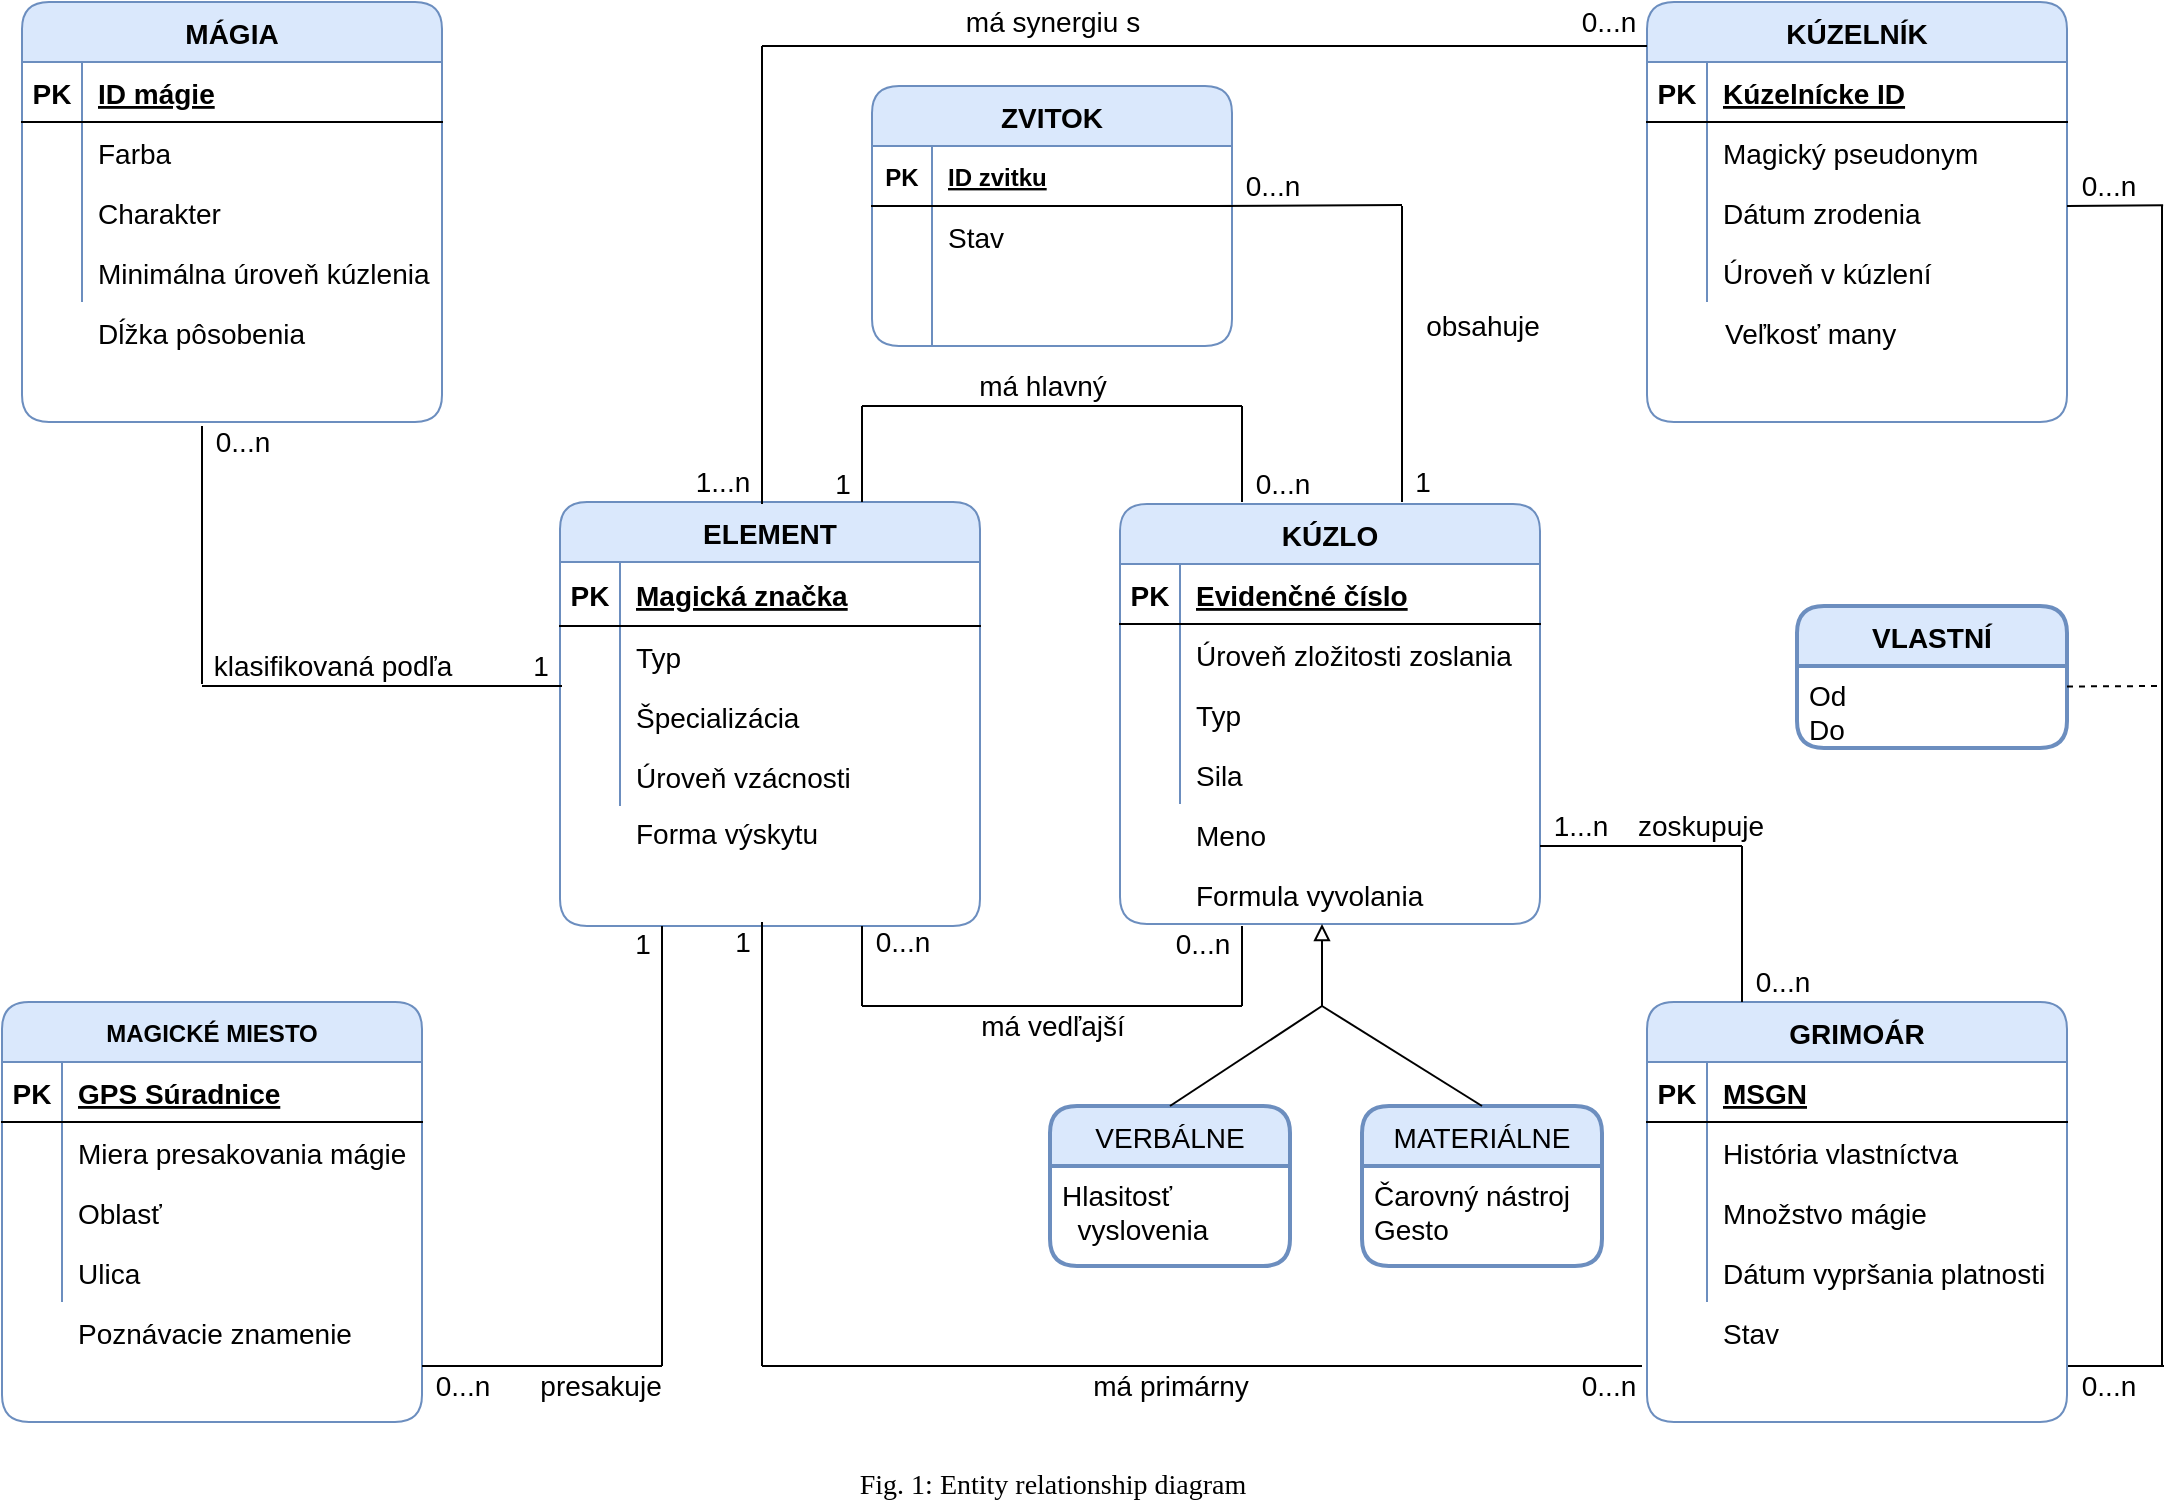 <mxfile version="14.2.9" type="device"><diagram id="OOEVbrGCbxRUH71vPiX_" name="Page-1"><mxGraphModel dx="1722" dy="641" grid="1" gridSize="10" guides="1" tooltips="1" connect="1" arrows="1" fold="1" page="1" pageScale="1" pageWidth="1169" pageHeight="827" math="0" shadow="0"><root><mxCell id="0"/><mxCell id="1" parent="0"/><mxCell id="KA7zgT8stua1YBMZgQah-104" value="VLASTNÍ" style="swimlane;childLayout=stackLayout;horizontal=1;startSize=30;horizontalStack=0;rounded=1;fontSize=14;fontStyle=1;strokeWidth=2;resizeParent=0;resizeLast=1;shadow=0;dashed=0;align=center;fillColor=#dae8fc;strokeColor=#6c8ebf;" vertex="1" parent="1"><mxGeometry x="957.5" y="360" width="135" height="71" as="geometry"/></mxCell><mxCell id="KA7zgT8stua1YBMZgQah-105" value="Od&#10;Do" style="align=left;strokeColor=none;fillColor=none;spacingLeft=4;fontSize=14;verticalAlign=top;resizable=0;rotatable=0;part=1;" vertex="1" parent="KA7zgT8stua1YBMZgQah-104"><mxGeometry y="30" width="135" height="41" as="geometry"/></mxCell><mxCell id="KA7zgT8stua1YBMZgQah-182" value="" style="group" vertex="1" connectable="0" parent="1"><mxGeometry x="60" y="558" width="210" height="210" as="geometry"/></mxCell><mxCell id="KA7zgT8stua1YBMZgQah-119" value="MAGICKÉ MIESTO" style="shape=table;startSize=30;container=1;collapsible=1;childLayout=tableLayout;fixedRows=1;rowLines=0;fontStyle=1;align=center;resizeLast=1;rounded=1;fillColor=#dae8fc;strokeColor=#6c8ebf;" vertex="1" parent="KA7zgT8stua1YBMZgQah-182"><mxGeometry width="210" height="210" as="geometry"/></mxCell><mxCell id="KA7zgT8stua1YBMZgQah-120" value="" style="shape=partialRectangle;collapsible=0;dropTarget=0;pointerEvents=0;fillColor=none;top=0;left=0;bottom=1;right=0;points=[[0,0.5],[1,0.5]];portConstraint=eastwest;fontSize=14;" vertex="1" parent="KA7zgT8stua1YBMZgQah-119"><mxGeometry y="30" width="210" height="30" as="geometry"/></mxCell><mxCell id="KA7zgT8stua1YBMZgQah-121" value="PK" style="shape=partialRectangle;connectable=0;fillColor=none;top=0;left=0;bottom=0;right=0;fontStyle=1;overflow=hidden;fontSize=14;" vertex="1" parent="KA7zgT8stua1YBMZgQah-120"><mxGeometry width="30" height="30" as="geometry"/></mxCell><mxCell id="KA7zgT8stua1YBMZgQah-122" value="GPS Súradnice" style="shape=partialRectangle;connectable=0;fillColor=none;top=0;left=0;bottom=0;right=0;align=left;spacingLeft=6;fontStyle=5;overflow=hidden;fontSize=14;" vertex="1" parent="KA7zgT8stua1YBMZgQah-120"><mxGeometry x="30" width="180" height="30" as="geometry"/></mxCell><mxCell id="KA7zgT8stua1YBMZgQah-123" value="" style="shape=partialRectangle;collapsible=0;dropTarget=0;pointerEvents=0;fillColor=none;top=0;left=0;bottom=0;right=0;points=[[0,0.5],[1,0.5]];portConstraint=eastwest;fontSize=14;" vertex="1" parent="KA7zgT8stua1YBMZgQah-119"><mxGeometry y="60" width="210" height="30" as="geometry"/></mxCell><mxCell id="KA7zgT8stua1YBMZgQah-124" value="" style="shape=partialRectangle;connectable=0;fillColor=none;top=0;left=0;bottom=0;right=0;editable=1;overflow=hidden;fontSize=14;" vertex="1" parent="KA7zgT8stua1YBMZgQah-123"><mxGeometry width="30" height="30" as="geometry"/></mxCell><mxCell id="KA7zgT8stua1YBMZgQah-125" value="Miera presakovania mágie" style="shape=partialRectangle;connectable=0;fillColor=none;top=0;left=0;bottom=0;right=0;align=left;spacingLeft=6;overflow=hidden;fontSize=14;" vertex="1" parent="KA7zgT8stua1YBMZgQah-123"><mxGeometry x="30" width="180" height="30" as="geometry"/></mxCell><mxCell id="KA7zgT8stua1YBMZgQah-126" value="" style="shape=partialRectangle;collapsible=0;dropTarget=0;pointerEvents=0;fillColor=none;top=0;left=0;bottom=0;right=0;points=[[0,0.5],[1,0.5]];portConstraint=eastwest;fontSize=14;" vertex="1" parent="KA7zgT8stua1YBMZgQah-119"><mxGeometry y="90" width="210" height="30" as="geometry"/></mxCell><mxCell id="KA7zgT8stua1YBMZgQah-127" value="" style="shape=partialRectangle;connectable=0;fillColor=none;top=0;left=0;bottom=0;right=0;editable=1;overflow=hidden;fontSize=14;" vertex="1" parent="KA7zgT8stua1YBMZgQah-126"><mxGeometry width="30" height="30" as="geometry"/></mxCell><mxCell id="KA7zgT8stua1YBMZgQah-128" value="Oblasť" style="shape=partialRectangle;connectable=0;fillColor=none;top=0;left=0;bottom=0;right=0;align=left;spacingLeft=6;overflow=hidden;fontSize=14;" vertex="1" parent="KA7zgT8stua1YBMZgQah-126"><mxGeometry x="30" width="180" height="30" as="geometry"/></mxCell><mxCell id="KA7zgT8stua1YBMZgQah-129" value="" style="shape=partialRectangle;collapsible=0;dropTarget=0;pointerEvents=0;fillColor=none;top=0;left=0;bottom=0;right=0;points=[[0,0.5],[1,0.5]];portConstraint=eastwest;fontSize=14;" vertex="1" parent="KA7zgT8stua1YBMZgQah-119"><mxGeometry y="120" width="210" height="30" as="geometry"/></mxCell><mxCell id="KA7zgT8stua1YBMZgQah-130" value="" style="shape=partialRectangle;connectable=0;fillColor=none;top=0;left=0;bottom=0;right=0;editable=1;overflow=hidden;fontSize=14;" vertex="1" parent="KA7zgT8stua1YBMZgQah-129"><mxGeometry width="30" height="30" as="geometry"/></mxCell><mxCell id="KA7zgT8stua1YBMZgQah-131" value="Ulica" style="shape=partialRectangle;connectable=0;fillColor=none;top=0;left=0;bottom=0;right=0;align=left;spacingLeft=6;overflow=hidden;fontSize=14;" vertex="1" parent="KA7zgT8stua1YBMZgQah-129"><mxGeometry x="30" width="180" height="30" as="geometry"/></mxCell><mxCell id="KA7zgT8stua1YBMZgQah-174" value="Poznávacie znamenie" style="shape=partialRectangle;connectable=0;fillColor=none;top=0;left=0;bottom=0;right=0;align=left;spacingLeft=6;overflow=hidden;fontSize=14;" vertex="1" parent="KA7zgT8stua1YBMZgQah-182"><mxGeometry x="30" y="150" width="160" height="30" as="geometry"/></mxCell><mxCell id="KA7zgT8stua1YBMZgQah-183" value="" style="group" vertex="1" connectable="0" parent="1"><mxGeometry x="70" y="58" width="210" height="210" as="geometry"/></mxCell><mxCell id="KA7zgT8stua1YBMZgQah-106" value="MÁGIA" style="shape=table;startSize=30;container=1;collapsible=1;childLayout=tableLayout;fixedRows=1;rowLines=0;fontStyle=1;align=center;resizeLast=1;rounded=1;fillColor=#dae8fc;strokeColor=#6c8ebf;fontSize=14;" vertex="1" parent="KA7zgT8stua1YBMZgQah-183"><mxGeometry width="210" height="210" as="geometry"/></mxCell><mxCell id="KA7zgT8stua1YBMZgQah-107" value="" style="shape=partialRectangle;collapsible=0;dropTarget=0;pointerEvents=0;fillColor=none;top=0;left=0;bottom=1;right=0;points=[[0,0.5],[1,0.5]];portConstraint=eastwest;fontSize=14;" vertex="1" parent="KA7zgT8stua1YBMZgQah-106"><mxGeometry y="30" width="210" height="30" as="geometry"/></mxCell><mxCell id="KA7zgT8stua1YBMZgQah-108" value="PK" style="shape=partialRectangle;connectable=0;fillColor=none;top=0;left=0;bottom=0;right=0;fontStyle=1;overflow=hidden;fontSize=14;" vertex="1" parent="KA7zgT8stua1YBMZgQah-107"><mxGeometry width="30" height="30" as="geometry"/></mxCell><mxCell id="KA7zgT8stua1YBMZgQah-109" value="ID mágie" style="shape=partialRectangle;connectable=0;fillColor=none;top=0;left=0;bottom=0;right=0;align=left;spacingLeft=6;fontStyle=5;overflow=hidden;fontSize=14;" vertex="1" parent="KA7zgT8stua1YBMZgQah-107"><mxGeometry x="30" width="180" height="30" as="geometry"/></mxCell><mxCell id="KA7zgT8stua1YBMZgQah-110" value="" style="shape=partialRectangle;collapsible=0;dropTarget=0;pointerEvents=0;fillColor=none;top=0;left=0;bottom=0;right=0;points=[[0,0.5],[1,0.5]];portConstraint=eastwest;fontSize=14;" vertex="1" parent="KA7zgT8stua1YBMZgQah-106"><mxGeometry y="60" width="210" height="30" as="geometry"/></mxCell><mxCell id="KA7zgT8stua1YBMZgQah-111" value="" style="shape=partialRectangle;connectable=0;fillColor=none;top=0;left=0;bottom=0;right=0;editable=1;overflow=hidden;fontSize=14;" vertex="1" parent="KA7zgT8stua1YBMZgQah-110"><mxGeometry width="30" height="30" as="geometry"/></mxCell><mxCell id="KA7zgT8stua1YBMZgQah-112" value="Farba" style="shape=partialRectangle;connectable=0;fillColor=none;top=0;left=0;bottom=0;right=0;align=left;spacingLeft=6;overflow=hidden;fontSize=14;" vertex="1" parent="KA7zgT8stua1YBMZgQah-110"><mxGeometry x="30" width="180" height="30" as="geometry"/></mxCell><mxCell id="KA7zgT8stua1YBMZgQah-113" value="" style="shape=partialRectangle;collapsible=0;dropTarget=0;pointerEvents=0;fillColor=none;top=0;left=0;bottom=0;right=0;points=[[0,0.5],[1,0.5]];portConstraint=eastwest;fontSize=14;" vertex="1" parent="KA7zgT8stua1YBMZgQah-106"><mxGeometry y="90" width="210" height="30" as="geometry"/></mxCell><mxCell id="KA7zgT8stua1YBMZgQah-114" value="" style="shape=partialRectangle;connectable=0;fillColor=none;top=0;left=0;bottom=0;right=0;editable=1;overflow=hidden;fontSize=14;" vertex="1" parent="KA7zgT8stua1YBMZgQah-113"><mxGeometry width="30" height="30" as="geometry"/></mxCell><mxCell id="KA7zgT8stua1YBMZgQah-115" value="Charakter" style="shape=partialRectangle;connectable=0;fillColor=none;top=0;left=0;bottom=0;right=0;align=left;spacingLeft=6;overflow=hidden;fontSize=14;" vertex="1" parent="KA7zgT8stua1YBMZgQah-113"><mxGeometry x="30" width="180" height="30" as="geometry"/></mxCell><mxCell id="KA7zgT8stua1YBMZgQah-116" value="" style="shape=partialRectangle;collapsible=0;dropTarget=0;pointerEvents=0;fillColor=none;top=0;left=0;bottom=0;right=0;points=[[0,0.5],[1,0.5]];portConstraint=eastwest;fontSize=14;" vertex="1" parent="KA7zgT8stua1YBMZgQah-106"><mxGeometry y="120" width="210" height="30" as="geometry"/></mxCell><mxCell id="KA7zgT8stua1YBMZgQah-117" value="" style="shape=partialRectangle;connectable=0;fillColor=none;top=0;left=0;bottom=0;right=0;editable=1;overflow=hidden;fontSize=14;" vertex="1" parent="KA7zgT8stua1YBMZgQah-116"><mxGeometry width="30" height="30" as="geometry"/></mxCell><mxCell id="KA7zgT8stua1YBMZgQah-118" value="Minimálna úroveň kúzlenia" style="shape=partialRectangle;connectable=0;fillColor=none;top=0;left=0;bottom=0;right=0;align=left;spacingLeft=6;overflow=hidden;fontSize=14;" vertex="1" parent="KA7zgT8stua1YBMZgQah-116"><mxGeometry x="30" width="180" height="30" as="geometry"/></mxCell><mxCell id="KA7zgT8stua1YBMZgQah-172" value="Dĺžka pôsobenia" style="shape=partialRectangle;connectable=0;fillColor=none;top=0;left=0;bottom=0;right=0;align=left;spacingLeft=6;overflow=hidden;fontSize=14;" vertex="1" parent="KA7zgT8stua1YBMZgQah-183"><mxGeometry x="30" y="150" width="140" height="30" as="geometry"/></mxCell><mxCell id="KA7zgT8stua1YBMZgQah-184" value="" style="group" vertex="1" connectable="0" parent="1"><mxGeometry x="339" y="308" width="210" height="210" as="geometry"/></mxCell><mxCell id="KA7zgT8stua1YBMZgQah-50" value="ELEMENT" style="shape=table;startSize=30;container=1;collapsible=1;childLayout=tableLayout;fixedRows=1;rowLines=0;fontStyle=1;align=center;resizeLast=1;rounded=1;fillColor=#dae8fc;strokeColor=#6c8ebf;fontSize=14;" vertex="1" parent="KA7zgT8stua1YBMZgQah-184"><mxGeometry width="210" height="212.0" as="geometry"/></mxCell><mxCell id="KA7zgT8stua1YBMZgQah-51" value="" style="shape=partialRectangle;collapsible=0;dropTarget=0;pointerEvents=0;fillColor=none;top=0;left=0;bottom=1;right=0;points=[[0,0.5],[1,0.5]];portConstraint=eastwest;fontSize=14;" vertex="1" parent="KA7zgT8stua1YBMZgQah-50"><mxGeometry y="30" width="210" height="32" as="geometry"/></mxCell><mxCell id="KA7zgT8stua1YBMZgQah-52" value="PK" style="shape=partialRectangle;connectable=0;fillColor=none;top=0;left=0;bottom=0;right=0;fontStyle=1;overflow=hidden;fontSize=14;" vertex="1" parent="KA7zgT8stua1YBMZgQah-51"><mxGeometry width="30" height="32" as="geometry"/></mxCell><mxCell id="KA7zgT8stua1YBMZgQah-53" value="Magická značka" style="shape=partialRectangle;connectable=0;fillColor=none;top=0;left=0;bottom=0;right=0;align=left;spacingLeft=6;fontStyle=5;overflow=hidden;fontSize=14;" vertex="1" parent="KA7zgT8stua1YBMZgQah-51"><mxGeometry x="30" width="180" height="32" as="geometry"/></mxCell><mxCell id="KA7zgT8stua1YBMZgQah-54" value="" style="shape=partialRectangle;collapsible=0;dropTarget=0;pointerEvents=0;fillColor=none;top=0;left=0;bottom=0;right=0;points=[[0,0.5],[1,0.5]];portConstraint=eastwest;fontSize=14;" vertex="1" parent="KA7zgT8stua1YBMZgQah-50"><mxGeometry y="62" width="210" height="30" as="geometry"/></mxCell><mxCell id="KA7zgT8stua1YBMZgQah-55" value="" style="shape=partialRectangle;connectable=0;fillColor=none;top=0;left=0;bottom=0;right=0;editable=1;overflow=hidden;fontSize=14;" vertex="1" parent="KA7zgT8stua1YBMZgQah-54"><mxGeometry width="30" height="30" as="geometry"/></mxCell><mxCell id="KA7zgT8stua1YBMZgQah-56" value="Typ" style="shape=partialRectangle;connectable=0;fillColor=none;top=0;left=0;bottom=0;right=0;align=left;spacingLeft=6;overflow=hidden;fontSize=14;" vertex="1" parent="KA7zgT8stua1YBMZgQah-54"><mxGeometry x="30" width="180" height="30" as="geometry"/></mxCell><mxCell id="KA7zgT8stua1YBMZgQah-57" value="" style="shape=partialRectangle;collapsible=0;dropTarget=0;pointerEvents=0;fillColor=none;top=0;left=0;bottom=0;right=0;points=[[0,0.5],[1,0.5]];portConstraint=eastwest;fontSize=14;" vertex="1" parent="KA7zgT8stua1YBMZgQah-50"><mxGeometry y="92" width="210" height="30" as="geometry"/></mxCell><mxCell id="KA7zgT8stua1YBMZgQah-58" value="" style="shape=partialRectangle;connectable=0;fillColor=none;top=0;left=0;bottom=0;right=0;editable=1;overflow=hidden;fontSize=14;" vertex="1" parent="KA7zgT8stua1YBMZgQah-57"><mxGeometry width="30" height="30" as="geometry"/></mxCell><mxCell id="KA7zgT8stua1YBMZgQah-59" value="Špecializácia " style="shape=partialRectangle;connectable=0;fillColor=none;top=0;left=0;bottom=0;right=0;align=left;spacingLeft=6;overflow=hidden;fontSize=14;" vertex="1" parent="KA7zgT8stua1YBMZgQah-57"><mxGeometry x="30" width="180" height="30" as="geometry"/></mxCell><mxCell id="KA7zgT8stua1YBMZgQah-60" value="" style="shape=partialRectangle;collapsible=0;dropTarget=0;pointerEvents=0;fillColor=none;top=0;left=0;bottom=0;right=0;points=[[0,0.5],[1,0.5]];portConstraint=eastwest;fontSize=14;" vertex="1" parent="KA7zgT8stua1YBMZgQah-50"><mxGeometry y="122" width="210" height="30" as="geometry"/></mxCell><mxCell id="KA7zgT8stua1YBMZgQah-61" value="" style="shape=partialRectangle;connectable=0;fillColor=none;top=0;left=0;bottom=0;right=0;editable=1;overflow=hidden;fontSize=14;" vertex="1" parent="KA7zgT8stua1YBMZgQah-60"><mxGeometry width="30" height="30" as="geometry"/></mxCell><mxCell id="KA7zgT8stua1YBMZgQah-62" value="Úroveň vzácnosti" style="shape=partialRectangle;connectable=0;fillColor=none;top=0;left=0;bottom=0;right=0;align=left;spacingLeft=6;overflow=hidden;fontSize=14;" vertex="1" parent="KA7zgT8stua1YBMZgQah-60"><mxGeometry x="30" width="180" height="30" as="geometry"/></mxCell><mxCell id="KA7zgT8stua1YBMZgQah-173" value="Forma výskytu" style="shape=partialRectangle;connectable=0;fillColor=none;top=0;left=0;bottom=0;right=0;align=left;spacingLeft=6;overflow=hidden;labelBackgroundColor=#ffffff;fontSize=14;" vertex="1" parent="KA7zgT8stua1YBMZgQah-184"><mxGeometry x="29.999" y="150" width="172.941" height="30" as="geometry"/></mxCell><mxCell id="KA7zgT8stua1YBMZgQah-185" value="" style="group" vertex="1" connectable="0" parent="1"><mxGeometry x="619" y="309" width="210" height="210" as="geometry"/></mxCell><mxCell id="KA7zgT8stua1YBMZgQah-132" value="KÚZLO" style="shape=table;startSize=30;container=1;collapsible=1;childLayout=tableLayout;fixedRows=1;rowLines=0;fontStyle=1;align=center;resizeLast=1;rounded=1;fillColor=#dae8fc;strokeColor=#6c8ebf;fontSize=14;" vertex="1" parent="KA7zgT8stua1YBMZgQah-185"><mxGeometry width="210" height="210.0" as="geometry"/></mxCell><mxCell id="KA7zgT8stua1YBMZgQah-133" value="" style="shape=partialRectangle;collapsible=0;dropTarget=0;pointerEvents=0;fillColor=none;top=0;left=0;bottom=1;right=0;points=[[0,0.5],[1,0.5]];portConstraint=eastwest;fontSize=14;" vertex="1" parent="KA7zgT8stua1YBMZgQah-132"><mxGeometry y="30" width="210" height="30" as="geometry"/></mxCell><mxCell id="KA7zgT8stua1YBMZgQah-134" value="PK" style="shape=partialRectangle;connectable=0;fillColor=none;top=0;left=0;bottom=0;right=0;fontStyle=1;overflow=hidden;fontSize=14;" vertex="1" parent="KA7zgT8stua1YBMZgQah-133"><mxGeometry width="30" height="30" as="geometry"/></mxCell><mxCell id="KA7zgT8stua1YBMZgQah-135" value="Evidenčné číslo" style="shape=partialRectangle;connectable=0;fillColor=none;top=0;left=0;bottom=0;right=0;align=left;spacingLeft=6;fontStyle=5;overflow=hidden;fontSize=14;" vertex="1" parent="KA7zgT8stua1YBMZgQah-133"><mxGeometry x="30" width="180" height="30" as="geometry"/></mxCell><mxCell id="KA7zgT8stua1YBMZgQah-136" value="" style="shape=partialRectangle;collapsible=0;dropTarget=0;pointerEvents=0;fillColor=none;top=0;left=0;bottom=0;right=0;points=[[0,0.5],[1,0.5]];portConstraint=eastwest;fontSize=14;" vertex="1" parent="KA7zgT8stua1YBMZgQah-132"><mxGeometry y="60" width="210" height="30" as="geometry"/></mxCell><mxCell id="KA7zgT8stua1YBMZgQah-137" value="" style="shape=partialRectangle;connectable=0;fillColor=none;top=0;left=0;bottom=0;right=0;editable=1;overflow=hidden;fontSize=14;" vertex="1" parent="KA7zgT8stua1YBMZgQah-136"><mxGeometry width="30" height="30" as="geometry"/></mxCell><mxCell id="KA7zgT8stua1YBMZgQah-138" value="Úroveň zložitosti zoslania" style="shape=partialRectangle;connectable=0;fillColor=none;top=0;left=0;bottom=0;right=0;align=left;spacingLeft=6;overflow=hidden;fontSize=14;" vertex="1" parent="KA7zgT8stua1YBMZgQah-136"><mxGeometry x="30" width="180" height="30" as="geometry"/></mxCell><mxCell id="KA7zgT8stua1YBMZgQah-139" value="" style="shape=partialRectangle;collapsible=0;dropTarget=0;pointerEvents=0;fillColor=none;top=0;left=0;bottom=0;right=0;points=[[0,0.5],[1,0.5]];portConstraint=eastwest;fontSize=14;" vertex="1" parent="KA7zgT8stua1YBMZgQah-132"><mxGeometry y="90" width="210" height="30" as="geometry"/></mxCell><mxCell id="KA7zgT8stua1YBMZgQah-140" value="" style="shape=partialRectangle;connectable=0;fillColor=none;top=0;left=0;bottom=0;right=0;editable=1;overflow=hidden;fontSize=14;" vertex="1" parent="KA7zgT8stua1YBMZgQah-139"><mxGeometry width="30" height="30" as="geometry"/></mxCell><mxCell id="KA7zgT8stua1YBMZgQah-141" value="Typ" style="shape=partialRectangle;connectable=0;fillColor=none;top=0;left=0;bottom=0;right=0;align=left;spacingLeft=6;overflow=hidden;fontSize=14;" vertex="1" parent="KA7zgT8stua1YBMZgQah-139"><mxGeometry x="30" width="180" height="30" as="geometry"/></mxCell><mxCell id="KA7zgT8stua1YBMZgQah-142" value="" style="shape=partialRectangle;collapsible=0;dropTarget=0;pointerEvents=0;fillColor=none;top=0;left=0;bottom=0;right=0;points=[[0,0.5],[1,0.5]];portConstraint=eastwest;fontSize=14;" vertex="1" parent="KA7zgT8stua1YBMZgQah-132"><mxGeometry y="120" width="210" height="30" as="geometry"/></mxCell><mxCell id="KA7zgT8stua1YBMZgQah-143" value="" style="shape=partialRectangle;connectable=0;fillColor=none;top=0;left=0;bottom=0;right=0;editable=1;overflow=hidden;fontSize=14;" vertex="1" parent="KA7zgT8stua1YBMZgQah-142"><mxGeometry width="30" height="30" as="geometry"/></mxCell><mxCell id="KA7zgT8stua1YBMZgQah-144" value="Sila" style="shape=partialRectangle;connectable=0;fillColor=none;top=0;left=0;bottom=0;right=0;align=left;spacingLeft=6;overflow=hidden;fontSize=14;" vertex="1" parent="KA7zgT8stua1YBMZgQah-142"><mxGeometry x="30" width="180" height="30" as="geometry"/></mxCell><mxCell id="KA7zgT8stua1YBMZgQah-175" value="Meno" style="shape=partialRectangle;connectable=0;fillColor=none;top=0;left=0;bottom=0;right=0;align=left;spacingLeft=6;overflow=hidden;fontSize=14;" vertex="1" parent="KA7zgT8stua1YBMZgQah-185"><mxGeometry x="29.999" y="150" width="172.941" height="30" as="geometry"/></mxCell><mxCell id="KA7zgT8stua1YBMZgQah-181" value="Formula vyvolania" style="shape=partialRectangle;connectable=0;fillColor=none;top=0;left=0;bottom=0;right=0;align=left;spacingLeft=6;overflow=hidden;fontSize=14;" vertex="1" parent="KA7zgT8stua1YBMZgQah-185"><mxGeometry x="29.999" y="180" width="172.941" height="30" as="geometry"/></mxCell><mxCell id="KA7zgT8stua1YBMZgQah-186" value="" style="group" vertex="1" connectable="0" parent="1"><mxGeometry x="882.5" y="558" width="210" height="210" as="geometry"/></mxCell><mxCell id="KA7zgT8stua1YBMZgQah-158" value="GRIMOÁR" style="shape=table;startSize=30;container=1;collapsible=1;childLayout=tableLayout;fixedRows=1;rowLines=0;fontStyle=1;align=center;resizeLast=1;rounded=1;fillColor=#dae8fc;strokeColor=#6c8ebf;fontSize=14;" vertex="1" parent="KA7zgT8stua1YBMZgQah-186"><mxGeometry width="210" height="210.0" as="geometry"/></mxCell><mxCell id="KA7zgT8stua1YBMZgQah-159" value="" style="shape=partialRectangle;collapsible=0;dropTarget=0;pointerEvents=0;fillColor=none;top=0;left=0;bottom=1;right=0;points=[[0,0.5],[1,0.5]];portConstraint=eastwest;fontSize=14;" vertex="1" parent="KA7zgT8stua1YBMZgQah-158"><mxGeometry y="30" width="210" height="30" as="geometry"/></mxCell><mxCell id="KA7zgT8stua1YBMZgQah-160" value="PK" style="shape=partialRectangle;connectable=0;fillColor=none;top=0;left=0;bottom=0;right=0;fontStyle=1;overflow=hidden;fontSize=14;" vertex="1" parent="KA7zgT8stua1YBMZgQah-159"><mxGeometry width="30" height="30" as="geometry"/></mxCell><mxCell id="KA7zgT8stua1YBMZgQah-161" value="MSGN" style="shape=partialRectangle;connectable=0;fillColor=none;top=0;left=0;bottom=0;right=0;align=left;spacingLeft=6;fontStyle=5;overflow=hidden;fontSize=14;" vertex="1" parent="KA7zgT8stua1YBMZgQah-159"><mxGeometry x="30" width="180" height="30" as="geometry"/></mxCell><mxCell id="KA7zgT8stua1YBMZgQah-162" value="" style="shape=partialRectangle;collapsible=0;dropTarget=0;pointerEvents=0;fillColor=none;top=0;left=0;bottom=0;right=0;points=[[0,0.5],[1,0.5]];portConstraint=eastwest;fontSize=14;" vertex="1" parent="KA7zgT8stua1YBMZgQah-158"><mxGeometry y="60" width="210" height="30" as="geometry"/></mxCell><mxCell id="KA7zgT8stua1YBMZgQah-163" value="" style="shape=partialRectangle;connectable=0;fillColor=none;top=0;left=0;bottom=0;right=0;editable=1;overflow=hidden;fontSize=14;" vertex="1" parent="KA7zgT8stua1YBMZgQah-162"><mxGeometry width="30" height="30" as="geometry"/></mxCell><mxCell id="KA7zgT8stua1YBMZgQah-164" value="História vlastníctva" style="shape=partialRectangle;connectable=0;fillColor=none;top=0;left=0;bottom=0;right=0;align=left;spacingLeft=6;overflow=hidden;fontSize=14;" vertex="1" parent="KA7zgT8stua1YBMZgQah-162"><mxGeometry x="30" width="180" height="30" as="geometry"/></mxCell><mxCell id="KA7zgT8stua1YBMZgQah-165" value="" style="shape=partialRectangle;collapsible=0;dropTarget=0;pointerEvents=0;fillColor=none;top=0;left=0;bottom=0;right=0;points=[[0,0.5],[1,0.5]];portConstraint=eastwest;fontSize=14;" vertex="1" parent="KA7zgT8stua1YBMZgQah-158"><mxGeometry y="90" width="210" height="30" as="geometry"/></mxCell><mxCell id="KA7zgT8stua1YBMZgQah-166" value="" style="shape=partialRectangle;connectable=0;fillColor=none;top=0;left=0;bottom=0;right=0;editable=1;overflow=hidden;fontSize=14;" vertex="1" parent="KA7zgT8stua1YBMZgQah-165"><mxGeometry width="30" height="30" as="geometry"/></mxCell><mxCell id="KA7zgT8stua1YBMZgQah-167" value="Množstvo mágie" style="shape=partialRectangle;connectable=0;fillColor=none;top=0;left=0;bottom=0;right=0;align=left;spacingLeft=6;overflow=hidden;fontSize=14;" vertex="1" parent="KA7zgT8stua1YBMZgQah-165"><mxGeometry x="30" width="180" height="30" as="geometry"/></mxCell><mxCell id="KA7zgT8stua1YBMZgQah-168" value="" style="shape=partialRectangle;collapsible=0;dropTarget=0;pointerEvents=0;fillColor=none;top=0;left=0;bottom=0;right=0;points=[[0,0.5],[1,0.5]];portConstraint=eastwest;fontSize=14;" vertex="1" parent="KA7zgT8stua1YBMZgQah-158"><mxGeometry y="120" width="210" height="30" as="geometry"/></mxCell><mxCell id="KA7zgT8stua1YBMZgQah-169" value="" style="shape=partialRectangle;connectable=0;fillColor=none;top=0;left=0;bottom=0;right=0;editable=1;overflow=hidden;fontSize=14;" vertex="1" parent="KA7zgT8stua1YBMZgQah-168"><mxGeometry width="30" height="30" as="geometry"/></mxCell><mxCell id="KA7zgT8stua1YBMZgQah-170" value="" style="shape=partialRectangle;connectable=0;fillColor=none;top=0;left=0;bottom=0;right=0;align=left;spacingLeft=6;overflow=hidden;fontSize=14;" vertex="1" parent="KA7zgT8stua1YBMZgQah-168"><mxGeometry x="30" width="180" height="30" as="geometry"/></mxCell><mxCell id="KA7zgT8stua1YBMZgQah-177" value="Dátum vypršania platnosti" style="shape=partialRectangle;connectable=0;fillColor=none;top=0;left=0;bottom=0;right=0;align=left;spacingLeft=6;overflow=hidden;fontSize=14;" vertex="1" parent="KA7zgT8stua1YBMZgQah-186"><mxGeometry x="29.999" y="120" width="172.941" height="30" as="geometry"/></mxCell><mxCell id="KA7zgT8stua1YBMZgQah-178" value="Stav" style="shape=partialRectangle;connectable=0;fillColor=none;top=0;left=0;bottom=0;right=0;align=left;spacingLeft=6;overflow=hidden;fontSize=14;" vertex="1" parent="KA7zgT8stua1YBMZgQah-186"><mxGeometry x="29.999" y="150" width="172.941" height="30" as="geometry"/></mxCell><mxCell id="KA7zgT8stua1YBMZgQah-187" value="" style="group" vertex="1" connectable="0" parent="1"><mxGeometry x="922.5" y="58" width="170" height="210.0" as="geometry"/></mxCell><mxCell id="KA7zgT8stua1YBMZgQah-171" value="Veľkosť many" style="shape=partialRectangle;connectable=0;fillColor=none;top=0;left=0;bottom=0;right=0;align=left;spacingLeft=6;overflow=hidden;fontSize=14;" vertex="1" parent="KA7zgT8stua1YBMZgQah-187"><mxGeometry x="-9" y="150" width="140" height="30" as="geometry"/></mxCell><mxCell id="KA7zgT8stua1YBMZgQah-145" value="KÚZELNÍK" style="shape=table;startSize=30;container=1;collapsible=1;childLayout=tableLayout;fixedRows=1;rowLines=0;fontStyle=1;align=center;resizeLast=1;rounded=1;fillColor=#dae8fc;strokeColor=#6c8ebf;fontSize=14;" vertex="1" parent="KA7zgT8stua1YBMZgQah-187"><mxGeometry x="-40" width="210" height="210.0" as="geometry"/></mxCell><mxCell id="KA7zgT8stua1YBMZgQah-146" value="" style="shape=partialRectangle;collapsible=0;dropTarget=0;pointerEvents=0;fillColor=none;top=0;left=0;bottom=1;right=0;points=[[0,0.5],[1,0.5]];portConstraint=eastwest;fontSize=14;" vertex="1" parent="KA7zgT8stua1YBMZgQah-145"><mxGeometry y="30" width="210" height="30" as="geometry"/></mxCell><mxCell id="KA7zgT8stua1YBMZgQah-147" value="PK" style="shape=partialRectangle;connectable=0;fillColor=none;top=0;left=0;bottom=0;right=0;fontStyle=1;overflow=hidden;fontSize=14;" vertex="1" parent="KA7zgT8stua1YBMZgQah-146"><mxGeometry width="30" height="30" as="geometry"/></mxCell><mxCell id="KA7zgT8stua1YBMZgQah-148" value="Kúzelnícke ID" style="shape=partialRectangle;connectable=0;fillColor=none;top=0;left=0;bottom=0;right=0;align=left;spacingLeft=6;fontStyle=5;overflow=hidden;fontSize=14;" vertex="1" parent="KA7zgT8stua1YBMZgQah-146"><mxGeometry x="30" width="180" height="30" as="geometry"/></mxCell><mxCell id="KA7zgT8stua1YBMZgQah-149" value="" style="shape=partialRectangle;collapsible=0;dropTarget=0;pointerEvents=0;fillColor=none;top=0;left=0;bottom=0;right=0;points=[[0,0.5],[1,0.5]];portConstraint=eastwest;fontSize=14;" vertex="1" parent="KA7zgT8stua1YBMZgQah-145"><mxGeometry y="60" width="210" height="30" as="geometry"/></mxCell><mxCell id="KA7zgT8stua1YBMZgQah-150" value="" style="shape=partialRectangle;connectable=0;fillColor=none;top=0;left=0;bottom=0;right=0;editable=1;overflow=hidden;fontSize=14;" vertex="1" parent="KA7zgT8stua1YBMZgQah-149"><mxGeometry width="30" height="30" as="geometry"/></mxCell><mxCell id="KA7zgT8stua1YBMZgQah-151" value="Magický pseudonym" style="shape=partialRectangle;connectable=0;fillColor=none;top=0;left=0;bottom=0;right=0;align=left;spacingLeft=6;overflow=hidden;fontSize=14;" vertex="1" parent="KA7zgT8stua1YBMZgQah-149"><mxGeometry x="30" width="180" height="30" as="geometry"/></mxCell><mxCell id="KA7zgT8stua1YBMZgQah-152" value="" style="shape=partialRectangle;collapsible=0;dropTarget=0;pointerEvents=0;fillColor=none;top=0;left=0;bottom=0;right=0;points=[[0,0.5],[1,0.5]];portConstraint=eastwest;fontSize=14;" vertex="1" parent="KA7zgT8stua1YBMZgQah-145"><mxGeometry y="90" width="210" height="30" as="geometry"/></mxCell><mxCell id="KA7zgT8stua1YBMZgQah-153" value="" style="shape=partialRectangle;connectable=0;fillColor=none;top=0;left=0;bottom=0;right=0;editable=1;overflow=hidden;fontSize=14;" vertex="1" parent="KA7zgT8stua1YBMZgQah-152"><mxGeometry width="30" height="30" as="geometry"/></mxCell><mxCell id="KA7zgT8stua1YBMZgQah-154" value="Dátum zrodenia" style="shape=partialRectangle;connectable=0;fillColor=none;top=0;left=0;bottom=0;right=0;align=left;spacingLeft=6;overflow=hidden;fontSize=14;" vertex="1" parent="KA7zgT8stua1YBMZgQah-152"><mxGeometry x="30" width="180" height="30" as="geometry"/></mxCell><mxCell id="KA7zgT8stua1YBMZgQah-155" value="" style="shape=partialRectangle;collapsible=0;dropTarget=0;pointerEvents=0;fillColor=none;top=0;left=0;bottom=0;right=0;points=[[0,0.5],[1,0.5]];portConstraint=eastwest;fontSize=14;" vertex="1" parent="KA7zgT8stua1YBMZgQah-145"><mxGeometry y="120" width="210" height="30" as="geometry"/></mxCell><mxCell id="KA7zgT8stua1YBMZgQah-156" value="" style="shape=partialRectangle;connectable=0;fillColor=none;top=0;left=0;bottom=0;right=0;editable=1;overflow=hidden;fontSize=14;" vertex="1" parent="KA7zgT8stua1YBMZgQah-155"><mxGeometry width="30" height="30" as="geometry"/></mxCell><mxCell id="KA7zgT8stua1YBMZgQah-157" value="Úroveň v kúzlení" style="shape=partialRectangle;connectable=0;fillColor=none;top=0;left=0;bottom=0;right=0;align=left;spacingLeft=6;overflow=hidden;fontSize=14;" vertex="1" parent="KA7zgT8stua1YBMZgQah-155"><mxGeometry x="30" width="180" height="30" as="geometry"/></mxCell><mxCell id="KA7zgT8stua1YBMZgQah-188" value="VERBÁLNE" style="swimlane;childLayout=stackLayout;horizontal=1;startSize=30;horizontalStack=0;rounded=1;fontSize=14;fontStyle=0;strokeWidth=2;resizeParent=0;resizeLast=1;shadow=0;dashed=0;align=center;fillColor=#dae8fc;strokeColor=#6c8ebf;" vertex="1" parent="1"><mxGeometry x="584" y="610" width="120" height="80" as="geometry"/></mxCell><mxCell id="KA7zgT8stua1YBMZgQah-189" value="Hlasitosť &#10;  vyslovenia&#10;" style="align=left;strokeColor=none;fillColor=none;spacingLeft=4;fontSize=14;verticalAlign=top;resizable=0;rotatable=0;part=1;" vertex="1" parent="KA7zgT8stua1YBMZgQah-188"><mxGeometry y="30" width="120" height="50" as="geometry"/></mxCell><mxCell id="KA7zgT8stua1YBMZgQah-190" value="MATERIÁLNE" style="swimlane;childLayout=stackLayout;horizontal=1;startSize=30;horizontalStack=0;rounded=1;fontSize=14;fontStyle=0;strokeWidth=2;resizeParent=0;resizeLast=1;shadow=0;dashed=0;align=center;fillColor=#dae8fc;strokeColor=#6c8ebf;" vertex="1" parent="1"><mxGeometry x="740" y="610" width="120" height="80" as="geometry"/></mxCell><mxCell id="KA7zgT8stua1YBMZgQah-191" value="Čarovný nástroj&#10;Gesto" style="align=left;strokeColor=none;fillColor=none;spacingLeft=4;fontSize=14;verticalAlign=top;resizable=0;rotatable=0;part=1;" vertex="1" parent="KA7zgT8stua1YBMZgQah-190"><mxGeometry y="30" width="120" height="50" as="geometry"/></mxCell><mxCell id="KA7zgT8stua1YBMZgQah-195" value="" style="endArrow=block;html=1;fontSize=14;fontColor=#000000;endFill=0;" edge="1" parent="1"><mxGeometry width="50" height="50" relative="1" as="geometry"><mxPoint x="720" y="560" as="sourcePoint"/><mxPoint x="720" y="519" as="targetPoint"/></mxGeometry></mxCell><mxCell id="KA7zgT8stua1YBMZgQah-196" value="" style="endArrow=none;html=1;fontSize=14;fontColor=#000000;" edge="1" parent="1"><mxGeometry width="50" height="50" relative="1" as="geometry"><mxPoint x="644" y="610" as="sourcePoint"/><mxPoint x="720" y="560" as="targetPoint"/></mxGeometry></mxCell><mxCell id="KA7zgT8stua1YBMZgQah-197" value="" style="endArrow=none;html=1;fontSize=14;fontColor=#000000;entryX=0.5;entryY=0;entryDx=0;entryDy=0;" edge="1" parent="1" target="KA7zgT8stua1YBMZgQah-190"><mxGeometry width="50" height="50" relative="1" as="geometry"><mxPoint x="720" y="560" as="sourcePoint"/><mxPoint x="640" y="370" as="targetPoint"/></mxGeometry></mxCell><mxCell id="KA7zgT8stua1YBMZgQah-198" value="" style="endArrow=none;html=1;fontSize=14;fontColor=#000000;" edge="1" parent="1"><mxGeometry width="50" height="50" relative="1" as="geometry"><mxPoint x="880" y="740" as="sourcePoint"/><mxPoint x="440" y="740" as="targetPoint"/></mxGeometry></mxCell><mxCell id="KA7zgT8stua1YBMZgQah-199" value="" style="endArrow=none;html=1;fontSize=14;fontColor=#000000;" edge="1" parent="1"><mxGeometry width="50" height="50" relative="1" as="geometry"><mxPoint x="440" y="740" as="sourcePoint"/><mxPoint x="440" y="518" as="targetPoint"/></mxGeometry></mxCell><mxCell id="KA7zgT8stua1YBMZgQah-202" value="" style="endArrow=none;html=1;fontSize=14;fontColor=#000000;" edge="1" parent="1"><mxGeometry width="50" height="50" relative="1" as="geometry"><mxPoint x="390" y="740" as="sourcePoint"/><mxPoint x="390" y="520" as="targetPoint"/></mxGeometry></mxCell><mxCell id="KA7zgT8stua1YBMZgQah-203" value="" style="endArrow=none;html=1;fontSize=14;fontColor=#000000;" edge="1" parent="1"><mxGeometry width="50" height="50" relative="1" as="geometry"><mxPoint x="490" y="560" as="sourcePoint"/><mxPoint x="490" y="520" as="targetPoint"/></mxGeometry></mxCell><mxCell id="KA7zgT8stua1YBMZgQah-204" value="" style="endArrow=none;html=1;fontSize=14;fontColor=#000000;" edge="1" parent="1"><mxGeometry width="50" height="50" relative="1" as="geometry"><mxPoint x="490" y="560" as="sourcePoint"/><mxPoint x="680" y="560" as="targetPoint"/></mxGeometry></mxCell><mxCell id="KA7zgT8stua1YBMZgQah-205" value="" style="endArrow=none;html=1;fontSize=14;fontColor=#000000;" edge="1" parent="1"><mxGeometry width="50" height="50" relative="1" as="geometry"><mxPoint x="680" y="560" as="sourcePoint"/><mxPoint x="680" y="520" as="targetPoint"/></mxGeometry></mxCell><mxCell id="KA7zgT8stua1YBMZgQah-206" value="" style="endArrow=none;html=1;fontSize=14;fontColor=#000000;" edge="1" parent="1"><mxGeometry width="50" height="50" relative="1" as="geometry"><mxPoint x="270" y="740" as="sourcePoint"/><mxPoint x="390" y="740" as="targetPoint"/></mxGeometry></mxCell><mxCell id="KA7zgT8stua1YBMZgQah-208" value="" style="endArrow=none;html=1;fontSize=14;fontColor=#000000;" edge="1" parent="1"><mxGeometry width="50" height="50" relative="1" as="geometry"><mxPoint x="1140" y="740" as="sourcePoint"/><mxPoint x="1140" y="160" as="targetPoint"/></mxGeometry></mxCell><mxCell id="KA7zgT8stua1YBMZgQah-209" value="" style="endArrow=none;html=1;fontSize=14;fontColor=#000000;" edge="1" parent="1"><mxGeometry width="50" height="50" relative="1" as="geometry"><mxPoint x="1093" y="740" as="sourcePoint"/><mxPoint x="1141" y="740" as="targetPoint"/></mxGeometry></mxCell><mxCell id="KA7zgT8stua1YBMZgQah-210" value="" style="endArrow=none;html=1;fontSize=14;fontColor=#000000;" edge="1" parent="1"><mxGeometry width="50" height="50" relative="1" as="geometry"><mxPoint x="160" y="400" as="sourcePoint"/><mxPoint x="340" y="400" as="targetPoint"/></mxGeometry></mxCell><mxCell id="KA7zgT8stua1YBMZgQah-211" value="" style="endArrow=none;html=1;fontSize=14;fontColor=#000000;" edge="1" parent="1"><mxGeometry width="50" height="50" relative="1" as="geometry"><mxPoint x="160" y="399" as="sourcePoint"/><mxPoint x="160" y="270" as="targetPoint"/></mxGeometry></mxCell><mxCell id="KA7zgT8stua1YBMZgQah-212" value="" style="endArrow=none;html=1;fontSize=14;fontColor=#000000;" edge="1" parent="1"><mxGeometry width="50" height="50" relative="1" as="geometry"><mxPoint x="490" y="260" as="sourcePoint"/><mxPoint x="680" y="260" as="targetPoint"/></mxGeometry></mxCell><mxCell id="KA7zgT8stua1YBMZgQah-213" value="" style="endArrow=none;html=1;fontSize=14;fontColor=#000000;exitX=0.719;exitY=0;exitDx=0;exitDy=0;exitPerimeter=0;" edge="1" parent="1" source="KA7zgT8stua1YBMZgQah-50"><mxGeometry width="50" height="50" relative="1" as="geometry"><mxPoint x="500" y="570" as="sourcePoint"/><mxPoint x="490" y="260" as="targetPoint"/></mxGeometry></mxCell><mxCell id="KA7zgT8stua1YBMZgQah-214" value="" style="endArrow=none;html=1;fontSize=14;fontColor=#000000;" edge="1" parent="1"><mxGeometry width="50" height="50" relative="1" as="geometry"><mxPoint x="680" y="308" as="sourcePoint"/><mxPoint x="680" y="260" as="targetPoint"/></mxGeometry></mxCell><mxCell id="KA7zgT8stua1YBMZgQah-215" value="" style="endArrow=none;html=1;fontSize=14;fontColor=#000000;" edge="1" parent="1"><mxGeometry width="50" height="50" relative="1" as="geometry"><mxPoint x="760" y="308" as="sourcePoint"/><mxPoint x="760" y="160" as="targetPoint"/></mxGeometry></mxCell><mxCell id="KA7zgT8stua1YBMZgQah-216" value="" style="endArrow=none;html=1;fontSize=14;fontColor=#000000;" edge="1" parent="1"><mxGeometry width="50" height="50" relative="1" as="geometry"><mxPoint x="666" y="160" as="sourcePoint"/><mxPoint x="760" y="159.5" as="targetPoint"/></mxGeometry></mxCell><mxCell id="KA7zgT8stua1YBMZgQah-217" value="" style="endArrow=none;html=1;fontSize=14;fontColor=#000000;" edge="1" parent="1"><mxGeometry width="50" height="50" relative="1" as="geometry"><mxPoint x="440" y="80" as="sourcePoint"/><mxPoint x="882.5" y="80" as="targetPoint"/></mxGeometry></mxCell><mxCell id="KA7zgT8stua1YBMZgQah-218" value="" style="endArrow=none;html=1;fontSize=14;fontColor=#000000;" edge="1" parent="1"><mxGeometry width="50" height="50" relative="1" as="geometry"><mxPoint x="440" y="309" as="sourcePoint"/><mxPoint x="440.01" y="80" as="targetPoint"/></mxGeometry></mxCell><mxCell id="KA7zgT8stua1YBMZgQah-219" value="" style="endArrow=none;html=1;fontSize=14;fontColor=#000000;" edge="1" parent="1"><mxGeometry width="50" height="50" relative="1" as="geometry"><mxPoint x="930" y="558" as="sourcePoint"/><mxPoint x="930" y="480" as="targetPoint"/></mxGeometry></mxCell><mxCell id="KA7zgT8stua1YBMZgQah-220" value="" style="endArrow=none;html=1;fontSize=14;fontColor=#000000;" edge="1" parent="1"><mxGeometry width="50" height="50" relative="1" as="geometry"><mxPoint x="829" y="480" as="sourcePoint"/><mxPoint x="930" y="480" as="targetPoint"/></mxGeometry></mxCell><mxCell id="KA7zgT8stua1YBMZgQah-221" value="" style="endArrow=none;html=1;fontSize=14;fontColor=#000000;exitX=1;exitY=0.25;exitDx=0;exitDy=0;dashed=1;" edge="1" parent="1" source="KA7zgT8stua1YBMZgQah-105"><mxGeometry width="50" height="50" relative="1" as="geometry"><mxPoint x="950" y="440" as="sourcePoint"/><mxPoint x="1140" y="400" as="targetPoint"/></mxGeometry></mxCell><mxCell id="KA7zgT8stua1YBMZgQah-222" value="" style="endArrow=none;html=1;fontSize=14;fontColor=#000000;exitX=1.002;exitY=0.311;exitDx=0;exitDy=0;exitPerimeter=0;" edge="1" parent="1"><mxGeometry width="50" height="50" relative="1" as="geometry"><mxPoint x="1092.5" y="159.99" as="sourcePoint"/><mxPoint x="1140.58" y="159.66" as="targetPoint"/></mxGeometry></mxCell><mxCell id="KA7zgT8stua1YBMZgQah-223" value="1" style="text;html=1;align=center;verticalAlign=middle;resizable=0;points=[];autosize=1;fontSize=14;fontColor=#000000;" vertex="1" parent="1"><mxGeometry x="760" y="288" width="20" height="20" as="geometry"/></mxCell><mxCell id="KA7zgT8stua1YBMZgQah-224" value="0...n" style="text;html=1;align=center;verticalAlign=middle;resizable=0;points=[];autosize=1;fontSize=14;fontColor=#000000;" vertex="1" parent="1"><mxGeometry x="675" y="140" width="40" height="20" as="geometry"/></mxCell><mxCell id="KA7zgT8stua1YBMZgQah-225" value="0...n" style="text;html=1;align=center;verticalAlign=middle;resizable=0;points=[];autosize=1;fontSize=14;fontColor=#000000;" vertex="1" parent="1"><mxGeometry x="1092.5" y="140" width="40" height="20" as="geometry"/></mxCell><mxCell id="KA7zgT8stua1YBMZgQah-226" value="0...n" style="text;html=1;align=center;verticalAlign=middle;resizable=0;points=[];autosize=1;fontSize=14;fontColor=#000000;" vertex="1" parent="1"><mxGeometry x="842.5" y="58" width="40" height="20" as="geometry"/></mxCell><mxCell id="KA7zgT8stua1YBMZgQah-227" value="0...n" style="text;html=1;align=center;verticalAlign=middle;resizable=0;points=[];autosize=1;fontSize=14;fontColor=#000000;" vertex="1" parent="1"><mxGeometry x="160" y="268" width="40" height="20" as="geometry"/></mxCell><mxCell id="KA7zgT8stua1YBMZgQah-228" value="0...n" style="text;html=1;align=center;verticalAlign=middle;resizable=0;points=[];autosize=1;fontSize=14;fontColor=#000000;" vertex="1" parent="1"><mxGeometry x="680" y="289" width="40" height="20" as="geometry"/></mxCell><mxCell id="KA7zgT8stua1YBMZgQah-229" value="0...n" style="text;html=1;align=center;verticalAlign=middle;resizable=0;points=[];autosize=1;fontSize=14;fontColor=#000000;" vertex="1" parent="1"><mxGeometry x="1092.5" y="740" width="40" height="20" as="geometry"/></mxCell><mxCell id="KA7zgT8stua1YBMZgQah-231" value="0...n" style="text;html=1;align=center;verticalAlign=middle;resizable=0;points=[];autosize=1;fontSize=14;fontColor=#000000;" vertex="1" parent="1"><mxGeometry x="842.5" y="740" width="40" height="20" as="geometry"/></mxCell><mxCell id="KA7zgT8stua1YBMZgQah-232" value="0...n" style="text;html=1;align=center;verticalAlign=middle;resizable=0;points=[];autosize=1;fontSize=14;fontColor=#000000;" vertex="1" parent="1"><mxGeometry x="930" y="538" width="40" height="20" as="geometry"/></mxCell><mxCell id="KA7zgT8stua1YBMZgQah-233" value="0...n" style="text;html=1;align=center;verticalAlign=middle;resizable=0;points=[];autosize=1;fontSize=14;fontColor=#000000;" vertex="1" parent="1"><mxGeometry x="270" y="740" width="40" height="20" as="geometry"/></mxCell><mxCell id="KA7zgT8stua1YBMZgQah-234" value="0...n" style="text;html=1;align=center;verticalAlign=middle;resizable=0;points=[];autosize=1;fontSize=14;fontColor=#000000;" vertex="1" parent="1"><mxGeometry x="490" y="518" width="40" height="20" as="geometry"/></mxCell><mxCell id="KA7zgT8stua1YBMZgQah-235" value="0...n" style="text;html=1;align=center;verticalAlign=middle;resizable=0;points=[];autosize=1;fontSize=14;fontColor=#000000;" vertex="1" parent="1"><mxGeometry x="640" y="519" width="40" height="20" as="geometry"/></mxCell><mxCell id="KA7zgT8stua1YBMZgQah-236" value="1...n" style="text;html=1;align=center;verticalAlign=middle;resizable=0;points=[];autosize=1;fontSize=14;fontColor=#000000;" vertex="1" parent="1"><mxGeometry x="400" y="288" width="40" height="20" as="geometry"/></mxCell><mxCell id="KA7zgT8stua1YBMZgQah-237" value="1" style="text;html=1;align=center;verticalAlign=middle;resizable=0;points=[];autosize=1;fontSize=14;fontColor=#000000;" vertex="1" parent="1"><mxGeometry x="470" y="289" width="20" height="20" as="geometry"/></mxCell><mxCell id="KA7zgT8stua1YBMZgQah-238" value="1" style="text;html=1;align=center;verticalAlign=middle;resizable=0;points=[];autosize=1;fontSize=14;fontColor=#000000;" vertex="1" parent="1"><mxGeometry x="319" y="380" width="20" height="20" as="geometry"/></mxCell><mxCell id="KA7zgT8stua1YBMZgQah-239" value="1" style="text;html=1;align=center;verticalAlign=middle;resizable=0;points=[];autosize=1;fontSize=14;fontColor=#000000;" vertex="1" parent="1"><mxGeometry x="420" y="518" width="20" height="20" as="geometry"/></mxCell><mxCell id="KA7zgT8stua1YBMZgQah-240" value="1" style="text;html=1;align=center;verticalAlign=middle;resizable=0;points=[];autosize=1;fontSize=14;fontColor=#000000;" vertex="1" parent="1"><mxGeometry x="370" y="519" width="20" height="20" as="geometry"/></mxCell><mxCell id="KA7zgT8stua1YBMZgQah-241" value="1...n" style="text;html=1;align=center;verticalAlign=middle;resizable=0;points=[];autosize=1;fontSize=14;fontColor=#000000;" vertex="1" parent="1"><mxGeometry x="829" y="460" width="40" height="20" as="geometry"/></mxCell><mxCell id="KA7zgT8stua1YBMZgQah-242" value="má primárny&lt;br&gt;" style="text;html=1;align=center;verticalAlign=middle;resizable=0;points=[];autosize=1;fontSize=14;fontColor=#000000;" vertex="1" parent="1"><mxGeometry x="599" y="740" width="90" height="20" as="geometry"/></mxCell><mxCell id="KA7zgT8stua1YBMZgQah-243" value="presakuje" style="text;html=1;align=center;verticalAlign=middle;resizable=0;points=[];autosize=1;fontSize=14;fontColor=#000000;" vertex="1" parent="1"><mxGeometry x="319" y="740" width="80" height="20" as="geometry"/></mxCell><mxCell id="KA7zgT8stua1YBMZgQah-244" value="má vedľajší" style="text;html=1;align=center;verticalAlign=middle;resizable=0;points=[];autosize=1;fontSize=14;fontColor=#000000;" vertex="1" parent="1"><mxGeometry x="540" y="560" width="90" height="20" as="geometry"/></mxCell><mxCell id="KA7zgT8stua1YBMZgQah-245" value="zoskupuje" style="text;html=1;align=center;verticalAlign=middle;resizable=0;points=[];autosize=1;fontSize=14;fontColor=#000000;" vertex="1" parent="1"><mxGeometry x="869" y="460" width="80" height="20" as="geometry"/></mxCell><mxCell id="KA7zgT8stua1YBMZgQah-246" value="má hlavný" style="text;html=1;align=center;verticalAlign=middle;resizable=0;points=[];autosize=1;fontSize=14;fontColor=#000000;" vertex="1" parent="1"><mxGeometry x="540" y="240" width="80" height="20" as="geometry"/></mxCell><mxCell id="KA7zgT8stua1YBMZgQah-247" value="klasifikovaná podľa" style="text;html=1;align=center;verticalAlign=middle;resizable=0;points=[];autosize=1;fontSize=14;fontColor=#000000;" vertex="1" parent="1"><mxGeometry x="160" y="380" width="130" height="20" as="geometry"/></mxCell><mxCell id="KA7zgT8stua1YBMZgQah-248" value="má synergiu s" style="text;html=1;align=center;verticalAlign=middle;resizable=0;points=[];autosize=1;fontSize=14;fontColor=#000000;" vertex="1" parent="1"><mxGeometry x="535" y="58" width="100" height="20" as="geometry"/></mxCell><mxCell id="KA7zgT8stua1YBMZgQah-249" value="obsahuje" style="text;html=1;align=center;verticalAlign=middle;resizable=0;points=[];autosize=1;fontSize=14;fontColor=#000000;" vertex="1" parent="1"><mxGeometry x="765" y="210" width="70" height="20" as="geometry"/></mxCell><mxCell id="KA7zgT8stua1YBMZgQah-295" value="ZVITOK" style="shape=table;startSize=30;container=1;collapsible=1;childLayout=tableLayout;fixedRows=1;rowLines=0;fontStyle=1;align=center;resizeLast=1;rounded=1;labelBackgroundColor=none;fontSize=14;fillColor=#dae8fc;strokeColor=#6c8ebf;" vertex="1" parent="1"><mxGeometry x="495" y="100" width="180" height="130" as="geometry"/></mxCell><mxCell id="KA7zgT8stua1YBMZgQah-296" value="" style="shape=partialRectangle;collapsible=0;dropTarget=0;pointerEvents=0;fillColor=none;top=0;left=0;bottom=1;right=0;points=[[0,0.5],[1,0.5]];portConstraint=eastwest;" vertex="1" parent="KA7zgT8stua1YBMZgQah-295"><mxGeometry y="30" width="180" height="30" as="geometry"/></mxCell><mxCell id="KA7zgT8stua1YBMZgQah-297" value="PK" style="shape=partialRectangle;connectable=0;fillColor=none;top=0;left=0;bottom=0;right=0;fontStyle=1;overflow=hidden;" vertex="1" parent="KA7zgT8stua1YBMZgQah-296"><mxGeometry width="30" height="30" as="geometry"/></mxCell><mxCell id="KA7zgT8stua1YBMZgQah-298" value="ID zvitku" style="shape=partialRectangle;connectable=0;fillColor=none;top=0;left=0;bottom=0;right=0;align=left;spacingLeft=6;fontStyle=5;overflow=hidden;" vertex="1" parent="KA7zgT8stua1YBMZgQah-296"><mxGeometry x="30" width="150" height="30" as="geometry"/></mxCell><mxCell id="KA7zgT8stua1YBMZgQah-299" value="" style="shape=partialRectangle;collapsible=0;dropTarget=0;pointerEvents=0;fillColor=none;top=0;left=0;bottom=0;right=0;points=[[0,0.5],[1,0.5]];portConstraint=eastwest;" vertex="1" parent="KA7zgT8stua1YBMZgQah-295"><mxGeometry y="60" width="180" height="30" as="geometry"/></mxCell><mxCell id="KA7zgT8stua1YBMZgQah-300" value="" style="shape=partialRectangle;connectable=0;fillColor=none;top=0;left=0;bottom=0;right=0;editable=1;overflow=hidden;" vertex="1" parent="KA7zgT8stua1YBMZgQah-299"><mxGeometry width="30" height="30" as="geometry"/></mxCell><mxCell id="KA7zgT8stua1YBMZgQah-301" value="Stav" style="shape=partialRectangle;connectable=0;fillColor=none;top=0;left=0;bottom=0;right=0;align=left;spacingLeft=6;overflow=hidden;fontSize=14;" vertex="1" parent="KA7zgT8stua1YBMZgQah-299"><mxGeometry x="30" width="150" height="30" as="geometry"/></mxCell><mxCell id="KA7zgT8stua1YBMZgQah-302" value="" style="shape=partialRectangle;collapsible=0;dropTarget=0;pointerEvents=0;fillColor=none;top=0;left=0;bottom=0;right=0;points=[[0,0.5],[1,0.5]];portConstraint=eastwest;" vertex="1" parent="KA7zgT8stua1YBMZgQah-295"><mxGeometry y="90" width="180" height="20" as="geometry"/></mxCell><mxCell id="KA7zgT8stua1YBMZgQah-303" value="" style="shape=partialRectangle;connectable=0;fillColor=none;top=0;left=0;bottom=0;right=0;editable=1;overflow=hidden;" vertex="1" parent="KA7zgT8stua1YBMZgQah-302"><mxGeometry width="30" height="20" as="geometry"/></mxCell><mxCell id="KA7zgT8stua1YBMZgQah-304" value="" style="shape=partialRectangle;connectable=0;fillColor=none;top=0;left=0;bottom=0;right=0;align=left;spacingLeft=6;overflow=hidden;" vertex="1" parent="KA7zgT8stua1YBMZgQah-302"><mxGeometry x="30" width="150" height="20" as="geometry"/></mxCell><mxCell id="KA7zgT8stua1YBMZgQah-305" value="" style="shape=partialRectangle;collapsible=0;dropTarget=0;pointerEvents=0;fillColor=none;top=0;left=0;bottom=0;right=0;points=[[0,0.5],[1,0.5]];portConstraint=eastwest;" vertex="1" parent="KA7zgT8stua1YBMZgQah-295"><mxGeometry y="110" width="180" height="20" as="geometry"/></mxCell><mxCell id="KA7zgT8stua1YBMZgQah-306" value="" style="shape=partialRectangle;connectable=0;fillColor=none;top=0;left=0;bottom=0;right=0;editable=1;overflow=hidden;" vertex="1" parent="KA7zgT8stua1YBMZgQah-305"><mxGeometry width="30" height="20" as="geometry"/></mxCell><mxCell id="KA7zgT8stua1YBMZgQah-307" value="" style="shape=partialRectangle;connectable=0;fillColor=none;top=0;left=0;bottom=0;right=0;align=left;spacingLeft=6;overflow=hidden;" vertex="1" parent="KA7zgT8stua1YBMZgQah-305"><mxGeometry x="30" width="150" height="20" as="geometry"/></mxCell><mxCell id="KA7zgT8stua1YBMZgQah-314" value="&lt;font style=&quot;font-size: 14px&quot; face=&quot;Times New Roman&quot;&gt;Fig. 1: Entity relationship diagram&lt;/font&gt;" style="text;html=1;align=center;verticalAlign=middle;resizable=0;points=[];autosize=1;fontSize=13;fontColor=#000000;" vertex="1" parent="1"><mxGeometry x="480" y="790" width="210" height="20" as="geometry"/></mxCell></root></mxGraphModel></diagram></mxfile>